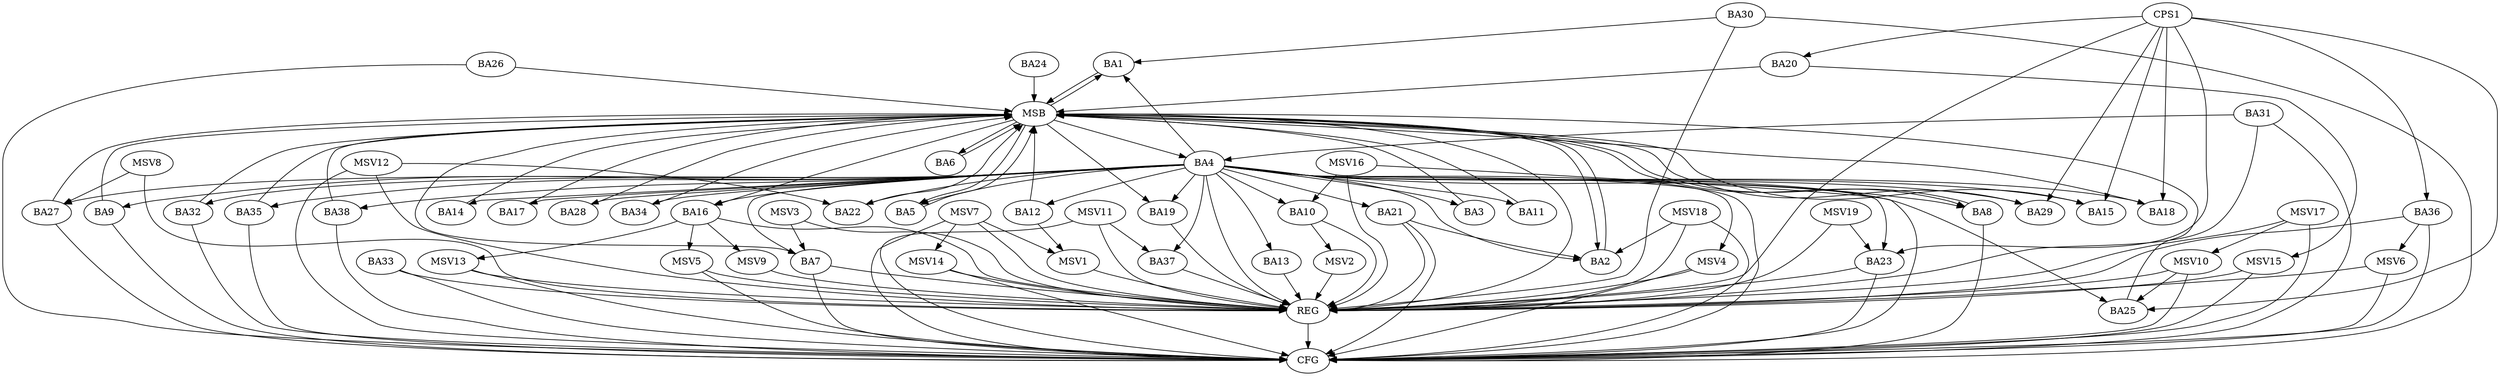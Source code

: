 strict digraph G {
  BA1 [ label="BA1" ];
  BA2 [ label="BA2" ];
  BA3 [ label="BA3" ];
  BA4 [ label="BA4" ];
  BA5 [ label="BA5" ];
  BA6 [ label="BA6" ];
  BA7 [ label="BA7" ];
  BA8 [ label="BA8" ];
  BA9 [ label="BA9" ];
  BA10 [ label="BA10" ];
  BA11 [ label="BA11" ];
  BA12 [ label="BA12" ];
  BA13 [ label="BA13" ];
  BA14 [ label="BA14" ];
  BA15 [ label="BA15" ];
  BA16 [ label="BA16" ];
  BA17 [ label="BA17" ];
  BA18 [ label="BA18" ];
  BA19 [ label="BA19" ];
  BA20 [ label="BA20" ];
  BA21 [ label="BA21" ];
  BA22 [ label="BA22" ];
  BA23 [ label="BA23" ];
  BA24 [ label="BA24" ];
  BA25 [ label="BA25" ];
  BA26 [ label="BA26" ];
  BA27 [ label="BA27" ];
  BA28 [ label="BA28" ];
  BA29 [ label="BA29" ];
  BA30 [ label="BA30" ];
  BA31 [ label="BA31" ];
  BA32 [ label="BA32" ];
  BA33 [ label="BA33" ];
  BA34 [ label="BA34" ];
  BA35 [ label="BA35" ];
  BA36 [ label="BA36" ];
  BA37 [ label="BA37" ];
  BA38 [ label="BA38" ];
  CPS1 [ label="CPS1" ];
  REG [ label="REG" ];
  MSB [ label="MSB" ];
  CFG [ label="CFG" ];
  MSV1 [ label="MSV1" ];
  MSV2 [ label="MSV2" ];
  MSV3 [ label="MSV3" ];
  MSV4 [ label="MSV4" ];
  MSV5 [ label="MSV5" ];
  MSV6 [ label="MSV6" ];
  MSV7 [ label="MSV7" ];
  MSV8 [ label="MSV8" ];
  MSV9 [ label="MSV9" ];
  MSV10 [ label="MSV10" ];
  MSV11 [ label="MSV11" ];
  MSV12 [ label="MSV12" ];
  MSV13 [ label="MSV13" ];
  MSV14 [ label="MSV14" ];
  MSV15 [ label="MSV15" ];
  MSV16 [ label="MSV16" ];
  MSV17 [ label="MSV17" ];
  MSV18 [ label="MSV18" ];
  MSV19 [ label="MSV19" ];
  BA4 -> BA2;
  BA21 -> BA2;
  BA30 -> BA1;
  BA31 -> BA4;
  CPS1 -> BA18;
  CPS1 -> BA20;
  CPS1 -> BA29;
  CPS1 -> BA36;
  CPS1 -> BA15;
  CPS1 -> BA25;
  CPS1 -> BA23;
  BA4 -> REG;
  BA7 -> REG;
  BA10 -> REG;
  BA13 -> REG;
  BA16 -> REG;
  BA19 -> REG;
  BA21 -> REG;
  BA23 -> REG;
  BA30 -> REG;
  BA31 -> REG;
  BA33 -> REG;
  BA36 -> REG;
  BA37 -> REG;
  CPS1 -> REG;
  BA1 -> MSB;
  MSB -> BA2;
  MSB -> REG;
  BA2 -> MSB;
  MSB -> BA1;
  BA3 -> MSB;
  BA5 -> MSB;
  BA6 -> MSB;
  BA8 -> MSB;
  BA9 -> MSB;
  BA11 -> MSB;
  BA12 -> MSB;
  BA14 -> MSB;
  BA15 -> MSB;
  MSB -> BA8;
  BA17 -> MSB;
  BA18 -> MSB;
  BA20 -> MSB;
  BA22 -> MSB;
  BA24 -> MSB;
  MSB -> BA4;
  BA25 -> MSB;
  BA26 -> MSB;
  MSB -> BA5;
  BA27 -> MSB;
  MSB -> BA6;
  BA28 -> MSB;
  BA29 -> MSB;
  MSB -> BA19;
  BA32 -> MSB;
  BA34 -> MSB;
  BA35 -> MSB;
  MSB -> BA16;
  BA38 -> MSB;
  MSB -> BA7;
  BA30 -> CFG;
  BA32 -> CFG;
  BA8 -> CFG;
  BA7 -> CFG;
  BA23 -> CFG;
  BA4 -> CFG;
  BA33 -> CFG;
  BA21 -> CFG;
  BA31 -> CFG;
  BA9 -> CFG;
  BA26 -> CFG;
  BA36 -> CFG;
  BA38 -> CFG;
  BA27 -> CFG;
  BA35 -> CFG;
  REG -> CFG;
  BA4 -> BA18;
  BA4 -> BA22;
  BA4 -> BA17;
  BA4 -> BA9;
  BA4 -> BA15;
  BA4 -> BA25;
  BA4 -> BA1;
  BA4 -> BA35;
  BA4 -> BA14;
  BA4 -> BA38;
  BA4 -> BA23;
  BA4 -> BA27;
  BA4 -> BA19;
  BA4 -> BA5;
  BA4 -> BA11;
  BA4 -> BA3;
  BA4 -> BA8;
  BA4 -> BA34;
  BA4 -> BA37;
  BA4 -> BA12;
  BA4 -> BA28;
  BA4 -> BA29;
  BA4 -> BA13;
  BA4 -> BA10;
  BA4 -> BA16;
  BA4 -> BA32;
  BA4 -> BA7;
  BA4 -> BA21;
  BA12 -> MSV1;
  MSV1 -> REG;
  BA10 -> MSV2;
  MSV2 -> REG;
  MSV3 -> BA7;
  MSV3 -> REG;
  BA4 -> MSV4;
  MSV4 -> REG;
  MSV4 -> CFG;
  BA16 -> MSV5;
  MSV5 -> REG;
  MSV5 -> CFG;
  BA36 -> MSV6;
  MSV6 -> REG;
  MSV6 -> CFG;
  MSV7 -> MSV1;
  MSV7 -> REG;
  MSV7 -> CFG;
  MSV8 -> BA27;
  MSV8 -> REG;
  BA16 -> MSV9;
  MSV9 -> REG;
  MSV10 -> BA25;
  MSV10 -> REG;
  MSV10 -> CFG;
  MSV11 -> BA37;
  MSV11 -> REG;
  MSV11 -> CFG;
  MSV12 -> BA22;
  MSV12 -> REG;
  MSV12 -> CFG;
  BA16 -> MSV13;
  MSV13 -> REG;
  MSV13 -> CFG;
  MSV7 -> MSV14;
  MSV14 -> REG;
  MSV14 -> CFG;
  BA20 -> MSV15;
  MSV15 -> REG;
  MSV15 -> CFG;
  MSV16 -> BA10;
  MSV16 -> REG;
  MSV16 -> CFG;
  MSV17 -> MSV10;
  MSV17 -> REG;
  MSV17 -> CFG;
  MSV18 -> BA2;
  MSV18 -> REG;
  MSV18 -> CFG;
  MSV19 -> BA23;
  MSV19 -> REG;
}
